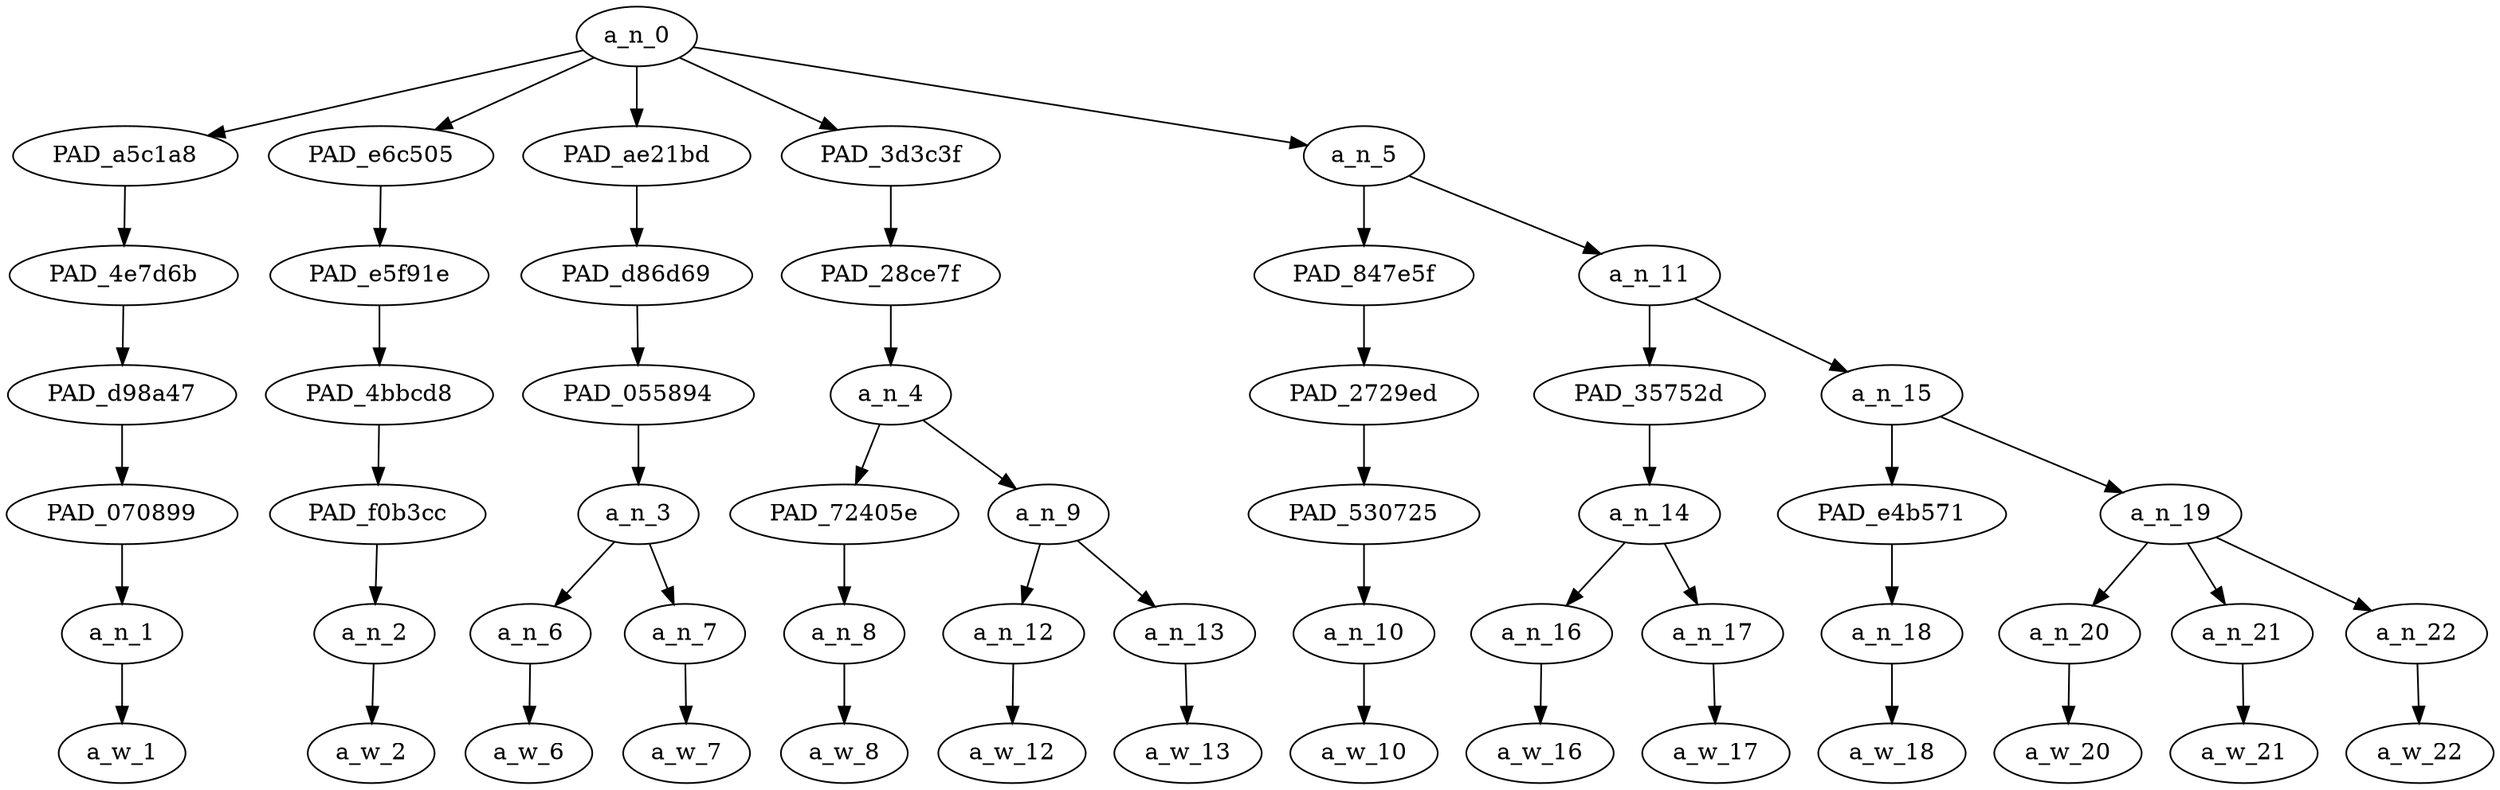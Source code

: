 strict digraph "" {
	a_n_0	[div_dir=1,
		index=0,
		level=6,
		pos="3.325,6!",
		text_span="[0, 1, 2, 3, 4, 5, 6, 7, 8, 9, 10, 11, 12, 13]",
		value=1.00000001];
	PAD_a5c1a8	[div_dir=-1,
		index=0,
		level=5,
		pos="0.0,5!",
		text_span="[0]",
		value=0.05686667];
	a_n_0 -> PAD_a5c1a8;
	PAD_e6c505	[div_dir=-1,
		index=1,
		level=5,
		pos="1.0,5!",
		text_span="[1]",
		value=0.03955127];
	a_n_0 -> PAD_e6c505;
	PAD_ae21bd	[div_dir=-1,
		index=2,
		level=5,
		pos="2.5,5!",
		text_span="[2, 3]",
		value=0.10752435];
	a_n_0 -> PAD_ae21bd;
	PAD_3d3c3f	[div_dir=-1,
		index=3,
		level=5,
		pos="4.75,5!",
		text_span="[4, 5, 6]",
		value=0.16508845];
	a_n_0 -> PAD_3d3c3f;
	a_n_5	[div_dir=1,
		index=4,
		level=5,
		pos="8.375,5!",
		text_span="[7, 8, 9, 10, 11, 12, 13]",
		value=0.63082099];
	a_n_0 -> a_n_5;
	PAD_4e7d6b	[div_dir=-1,
		index=0,
		level=4,
		pos="0.0,4!",
		text_span="[0]",
		value=0.05686667];
	PAD_a5c1a8 -> PAD_4e7d6b;
	PAD_d98a47	[div_dir=-1,
		index=0,
		level=3,
		pos="0.0,3!",
		text_span="[0]",
		value=0.05686667];
	PAD_4e7d6b -> PAD_d98a47;
	PAD_070899	[div_dir=-1,
		index=0,
		level=2,
		pos="0.0,2!",
		text_span="[0]",
		value=0.05686667];
	PAD_d98a47 -> PAD_070899;
	a_n_1	[div_dir=-1,
		index=0,
		level=1,
		pos="0.0,1!",
		text_span="[0]",
		value=0.05686667];
	PAD_070899 -> a_n_1;
	a_w_1	[div_dir=0,
		index=0,
		level=0,
		pos="0,0!",
		text_span="[0]",
		value=yeah];
	a_n_1 -> a_w_1;
	PAD_e5f91e	[div_dir=-1,
		index=1,
		level=4,
		pos="1.0,4!",
		text_span="[1]",
		value=0.03955127];
	PAD_e6c505 -> PAD_e5f91e;
	PAD_4bbcd8	[div_dir=-1,
		index=1,
		level=3,
		pos="1.0,3!",
		text_span="[1]",
		value=0.03955127];
	PAD_e5f91e -> PAD_4bbcd8;
	PAD_f0b3cc	[div_dir=-1,
		index=1,
		level=2,
		pos="1.0,2!",
		text_span="[1]",
		value=0.03955127];
	PAD_4bbcd8 -> PAD_f0b3cc;
	a_n_2	[div_dir=-1,
		index=1,
		level=1,
		pos="1.0,1!",
		text_span="[1]",
		value=0.03955127];
	PAD_f0b3cc -> a_n_2;
	a_w_2	[div_dir=0,
		index=1,
		level=0,
		pos="1,0!",
		text_span="[1]",
		value=it];
	a_n_2 -> a_w_2;
	PAD_d86d69	[div_dir=-1,
		index=2,
		level=4,
		pos="2.5,4!",
		text_span="[2, 3]",
		value=0.10752435];
	PAD_ae21bd -> PAD_d86d69;
	PAD_055894	[div_dir=-1,
		index=2,
		level=3,
		pos="2.5,3!",
		text_span="[2, 3]",
		value=0.10752435];
	PAD_d86d69 -> PAD_055894;
	a_n_3	[div_dir=-1,
		index=2,
		level=2,
		pos="2.5,2!",
		text_span="[2, 3]",
		value=0.10752435];
	PAD_055894 -> a_n_3;
	a_n_6	[div_dir=-1,
		index=2,
		level=1,
		pos="2.0,1!",
		text_span="[2]",
		value=0.04364024];
	a_n_3 -> a_n_6;
	a_n_7	[div_dir=-1,
		index=3,
		level=1,
		pos="3.0,1!",
		text_span="[3]",
		value=0.06341934];
	a_n_3 -> a_n_7;
	a_w_6	[div_dir=0,
		index=2,
		level=0,
		pos="2,0!",
		text_span="[2]",
		value=a];
	a_n_6 -> a_w_6;
	a_w_7	[div_dir=0,
		index=3,
		level=0,
		pos="3,0!",
		text_span="[3]",
		value=sad];
	a_n_7 -> a_w_7;
	PAD_28ce7f	[div_dir=-1,
		index=3,
		level=4,
		pos="4.75,4!",
		text_span="[4, 5, 6]",
		value=0.16508845];
	PAD_3d3c3f -> PAD_28ce7f;
	a_n_4	[div_dir=-1,
		index=3,
		level=3,
		pos="4.75,3!",
		text_span="[4, 5, 6]",
		value=0.16508845];
	PAD_28ce7f -> a_n_4;
	PAD_72405e	[div_dir=-1,
		index=3,
		level=2,
		pos="4.0,2!",
		text_span="[4]",
		value=0.04463305];
	a_n_4 -> PAD_72405e;
	a_n_9	[div_dir=1,
		index=4,
		level=2,
		pos="5.5,2!",
		text_span="[5, 6]",
		value=0.12037242];
	a_n_4 -> a_n_9;
	a_n_8	[div_dir=-1,
		index=4,
		level=1,
		pos="4.0,1!",
		text_span="[4]",
		value=0.04463305];
	PAD_72405e -> a_n_8;
	a_w_8	[div_dir=0,
		index=4,
		level=0,
		pos="4,0!",
		text_span="[4]",
		value=for];
	a_n_8 -> a_w_8;
	a_n_12	[div_dir=1,
		index=5,
		level=1,
		pos="5.0,1!",
		text_span="[5]",
		value=0.03957910];
	a_n_9 -> a_n_12;
	a_n_13	[div_dir=1,
		index=6,
		level=1,
		pos="6.0,1!",
		text_span="[6]",
		value=0.08071545];
	a_n_9 -> a_n_13;
	a_w_12	[div_dir=0,
		index=5,
		level=0,
		pos="5,0!",
		text_span="[5]",
		value=in];
	a_n_12 -> a_w_12;
	a_w_13	[div_dir=0,
		index=6,
		level=0,
		pos="6,0!",
		text_span="[6]",
		value=america];
	a_n_13 -> a_w_13;
	PAD_847e5f	[div_dir=1,
		index=4,
		level=4,
		pos="7.0,4!",
		text_span="[7]",
		value=0.04195844];
	a_n_5 -> PAD_847e5f;
	a_n_11	[div_dir=1,
		index=5,
		level=4,
		pos="9.75,4!",
		text_span="[8, 9, 10, 11, 12, 13]",
		value=0.58822925];
	a_n_5 -> a_n_11;
	PAD_2729ed	[div_dir=1,
		index=4,
		level=3,
		pos="7.0,3!",
		text_span="[7]",
		value=0.04195844];
	PAD_847e5f -> PAD_2729ed;
	PAD_530725	[div_dir=1,
		index=5,
		level=2,
		pos="7.0,2!",
		text_span="[7]",
		value=0.04195844];
	PAD_2729ed -> PAD_530725;
	a_n_10	[div_dir=1,
		index=7,
		level=1,
		pos="7.0,1!",
		text_span="[7]",
		value=0.04195844];
	PAD_530725 -> a_n_10;
	a_w_10	[div_dir=0,
		index=7,
		level=0,
		pos="7,0!",
		text_span="[7]",
		value=when];
	a_n_10 -> a_w_10;
	PAD_35752d	[div_dir=1,
		index=5,
		level=3,
		pos="8.5,3!",
		text_span="[8, 9]",
		value=0.37739670];
	a_n_11 -> PAD_35752d;
	a_n_15	[div_dir=1,
		index=6,
		level=3,
		pos="11.0,3!",
		text_span="[10, 11, 12, 13]",
		value=0.21017264];
	a_n_11 -> a_n_15;
	a_n_14	[div_dir=1,
		index=6,
		level=2,
		pos="8.5,2!",
		text_span="[8, 9]",
		value=0.37739670];
	PAD_35752d -> a_n_14;
	a_n_16	[div_dir=1,
		index=8,
		level=1,
		pos="8.0,1!",
		text_span="[8]",
		value=0.10422754];
	a_n_14 -> a_n_16;
	a_n_17	[div_dir=1,
		index=9,
		level=1,
		pos="9.0,1!",
		text_span="[9]",
		value=0.27231559];
	a_n_14 -> a_n_17;
	a_w_16	[div_dir=0,
		index=8,
		level=0,
		pos="8,0!",
		text_span="[8]",
		value=white];
	a_n_16 -> a_w_16;
	a_w_17	[div_dir=0,
		index=9,
		level=0,
		pos="9,0!",
		text_span="[9]",
		value=supremacists];
	a_n_17 -> a_w_17;
	PAD_e4b571	[div_dir=-1,
		index=7,
		level=2,
		pos="10.0,2!",
		text_span="[10]",
		value=0.04500521];
	a_n_15 -> PAD_e4b571;
	a_n_19	[div_dir=1,
		index=8,
		level=2,
		pos="12.0,2!",
		text_span="[11, 12, 13]",
		value=0.16516014];
	a_n_15 -> a_n_19;
	a_n_18	[div_dir=-1,
		index=10,
		level=1,
		pos="10.0,1!",
		text_span="[10]",
		value=0.04500521];
	PAD_e4b571 -> a_n_18;
	a_w_18	[div_dir=0,
		index=10,
		level=0,
		pos="10,0!",
		text_span="[10]",
		value=start];
	a_n_18 -> a_w_18;
	a_n_20	[div_dir=1,
		index=11,
		level=1,
		pos="11.0,1!",
		text_span="[11]",
		value=0.03341020];
	a_n_19 -> a_n_20;
	a_n_21	[div_dir=1,
		index=12,
		level=1,
		pos="12.0,1!",
		text_span="[12]",
		value=0.07172065];
	a_n_19 -> a_n_21;
	a_n_22	[div_dir=1,
		index=13,
		level=1,
		pos="13.0,1!",
		text_span="[13]",
		value=0.05990369];
	a_n_19 -> a_n_22;
	a_w_20	[div_dir=0,
		index=11,
		level=0,
		pos="11,0!",
		text_span="[11]",
		value=a1];
	a_n_20 -> a_w_20;
	a_w_21	[div_dir=0,
		index=12,
		level=0,
		pos="12,0!",
		text_span="[12]",
		value=violence];
	a_n_21 -> a_w_21;
	a_w_22	[div_dir=0,
		index=13,
		level=0,
		pos="13,0!",
		text_span="[13]",
		value=protest];
	a_n_22 -> a_w_22;
}
